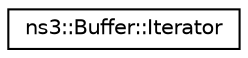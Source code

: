 digraph "Graphical Class Hierarchy"
{
 // LATEX_PDF_SIZE
  edge [fontname="Helvetica",fontsize="10",labelfontname="Helvetica",labelfontsize="10"];
  node [fontname="Helvetica",fontsize="10",shape=record];
  rankdir="LR";
  Node0 [label="ns3::Buffer::Iterator",height=0.2,width=0.4,color="black", fillcolor="white", style="filled",URL="$classns3_1_1_buffer_1_1_iterator.html",tooltip="iterator in a Buffer instance"];
}

